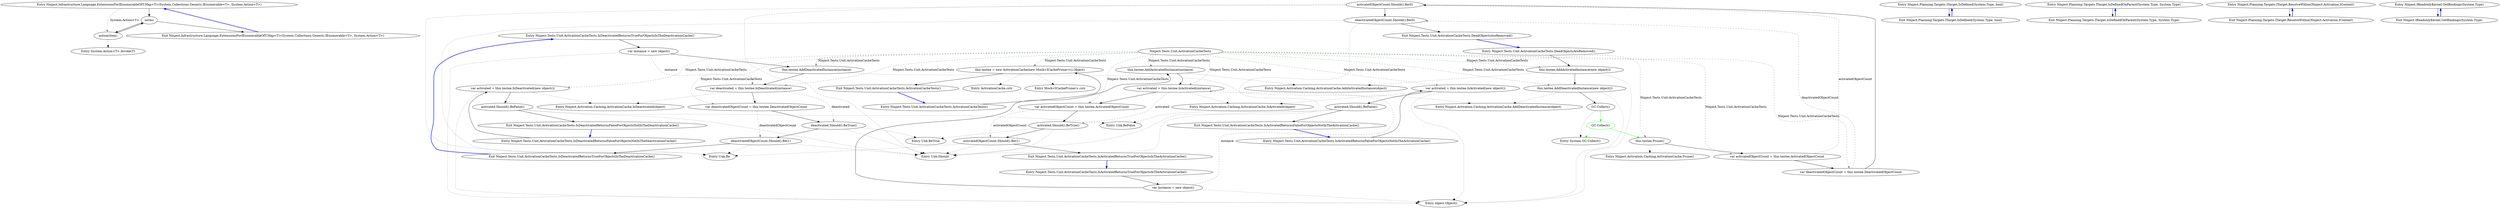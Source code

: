 digraph  {
n0 [label="Entry Ninject.Infrastructure.Language.ExtensionsForIEnumerableOfT.Map<T>(System.Collections.Generic.IEnumerable<T>, System.Action<T>)", span="19-19", cluster="Ninject.Infrastructure.Language.ExtensionsForIEnumerableOfT.Map<T>(System.Collections.Generic.IEnumerable<T>, System.Action<T>)"];
n1 [label=series, span="21-21", cluster="Ninject.Infrastructure.Language.ExtensionsForIEnumerableOfT.Map<T>(System.Collections.Generic.IEnumerable<T>, System.Action<T>)"];
n2 [label="action(item)", span="22-22", cluster="Ninject.Infrastructure.Language.ExtensionsForIEnumerableOfT.Map<T>(System.Collections.Generic.IEnumerable<T>, System.Action<T>)"];
n3 [label="Exit Ninject.Infrastructure.Language.ExtensionsForIEnumerableOfT.Map<T>(System.Collections.Generic.IEnumerable<T>, System.Action<T>)", span="19-19", cluster="Ninject.Infrastructure.Language.ExtensionsForIEnumerableOfT.Map<T>(System.Collections.Generic.IEnumerable<T>, System.Action<T>)"];
n4 [label="Entry System.Action<T>.Invoke(T)", span="0-0", cluster="System.Action<T>.Invoke(T)"];
m0_29 [label="Entry Ninject.Tests.Unit.ActivationCacheTests.IsDeactivatedReturnsTrueForObjectsInTheDeactivationCache()", span="48-48", cluster="Ninject.Tests.Unit.ActivationCacheTests.IsDeactivatedReturnsTrueForObjectsInTheDeactivationCache()", file="ActivationCacheTests.cs"];
m0_31 [label="this.testee.AddDeactivatedInstance(instance)", span="52-52", cluster="Ninject.Tests.Unit.ActivationCacheTests.IsDeactivatedReturnsTrueForObjectsInTheDeactivationCache()", file="ActivationCacheTests.cs"];
m0_32 [label="var deactivated = this.testee.IsDeactivated(instance)", span="53-53", cluster="Ninject.Tests.Unit.ActivationCacheTests.IsDeactivatedReturnsTrueForObjectsInTheDeactivationCache()", file="ActivationCacheTests.cs"];
m0_33 [label="var deactivatedObjectCount = this.testee.DeactivatedObjectCount", span="54-54", cluster="Ninject.Tests.Unit.ActivationCacheTests.IsDeactivatedReturnsTrueForObjectsInTheDeactivationCache()", file="ActivationCacheTests.cs"];
m0_30 [label="var instance = new object()", span="50-50", cluster="Ninject.Tests.Unit.ActivationCacheTests.IsDeactivatedReturnsTrueForObjectsInTheDeactivationCache()", file="ActivationCacheTests.cs"];
m0_34 [label="deactivated.Should().BeTrue()", span="56-56", cluster="Ninject.Tests.Unit.ActivationCacheTests.IsDeactivatedReturnsTrueForObjectsInTheDeactivationCache()", file="ActivationCacheTests.cs"];
m0_35 [label="deactivatedObjectCount.Should().Be(1)", span="57-57", cluster="Ninject.Tests.Unit.ActivationCacheTests.IsDeactivatedReturnsTrueForObjectsInTheDeactivationCache()", file="ActivationCacheTests.cs"];
m0_36 [label="Exit Ninject.Tests.Unit.ActivationCacheTests.IsDeactivatedReturnsTrueForObjectsInTheDeactivationCache()", span="48-48", cluster="Ninject.Tests.Unit.ActivationCacheTests.IsDeactivatedReturnsTrueForObjectsInTheDeactivationCache()", file="ActivationCacheTests.cs"];
m0_38 [label="Entry Ninject.Tests.Unit.ActivationCacheTests.DeadObjectsAreRemoved()", span="61-61", cluster="Ninject.Tests.Unit.ActivationCacheTests.DeadObjectsAreRemoved()", file="ActivationCacheTests.cs"];
m0_42 [label="GC.Collect()", span="66-66", cluster="Ninject.Tests.Unit.ActivationCacheTests.DeadObjectsAreRemoved()", color=green, community=0, file="ActivationCacheTests.cs"];
m0_41 [label="GC.Collect()", span="65-65", cluster="Ninject.Tests.Unit.ActivationCacheTests.DeadObjectsAreRemoved()", file="ActivationCacheTests.cs"];
m0_43 [label="this.testee.Prune()", span="67-67", cluster="Ninject.Tests.Unit.ActivationCacheTests.DeadObjectsAreRemoved()", file="ActivationCacheTests.cs"];
m0_40 [label="this.testee.AddDeactivatedInstance(new object())", span="64-64", cluster="Ninject.Tests.Unit.ActivationCacheTests.DeadObjectsAreRemoved()", file="ActivationCacheTests.cs"];
m0_44 [label="var activatedObjectCount = this.testee.ActivatedObjectCount", span="68-68", cluster="Ninject.Tests.Unit.ActivationCacheTests.DeadObjectsAreRemoved()", file="ActivationCacheTests.cs"];
m0_39 [label="this.testee.AddActivatedInstance(new object())", span="63-63", cluster="Ninject.Tests.Unit.ActivationCacheTests.DeadObjectsAreRemoved()", file="ActivationCacheTests.cs"];
m0_45 [label="var deactivatedObjectCount = this.testee.DeactivatedObjectCount", span="69-69", cluster="Ninject.Tests.Unit.ActivationCacheTests.DeadObjectsAreRemoved()", file="ActivationCacheTests.cs"];
m0_46 [label="activatedObjectCount.Should().Be(0)", span="71-71", cluster="Ninject.Tests.Unit.ActivationCacheTests.DeadObjectsAreRemoved()", file="ActivationCacheTests.cs"];
m0_47 [label="deactivatedObjectCount.Should().Be(0)", span="72-72", cluster="Ninject.Tests.Unit.ActivationCacheTests.DeadObjectsAreRemoved()", file="ActivationCacheTests.cs"];
m0_48 [label="Exit Ninject.Tests.Unit.ActivationCacheTests.DeadObjectsAreRemoved()", span="61-61", cluster="Ninject.Tests.Unit.ActivationCacheTests.DeadObjectsAreRemoved()", file="ActivationCacheTests.cs"];
m0_12 [label="Entry Unk.BeFalse", span="", cluster="Unk.BeFalse", file="ActivationCacheTests.cs"];
m0_23 [label="Entry Unk.Be", span="", cluster="Unk.Be", file="ActivationCacheTests.cs"];
m0_9 [label="Entry object.Object()", span="0-0", cluster="object.Object()", file="ActivationCacheTests.cs"];
m0_0 [label="Entry Ninject.Tests.Unit.ActivationCacheTests.ActivationCacheTests()", span="13-13", cluster="Ninject.Tests.Unit.ActivationCacheTests.ActivationCacheTests()", file="ActivationCacheTests.cs"];
m0_1 [label="this.testee = new ActivationCache(new Mock<ICachePruner>().Object)", span="15-15", cluster="Ninject.Tests.Unit.ActivationCacheTests.ActivationCacheTests()", file="ActivationCacheTests.cs"];
m0_2 [label="Exit Ninject.Tests.Unit.ActivationCacheTests.ActivationCacheTests()", span="13-13", cluster="Ninject.Tests.Unit.ActivationCacheTests.ActivationCacheTests()", file="ActivationCacheTests.cs"];
m0_50 [label="Entry Ninject.Activation.Caching.ActivationCache.Prune()", span="151-151", cluster="Ninject.Activation.Caching.ActivationCache.Prune()", file="ActivationCacheTests.cs"];
m0_24 [label="Entry Ninject.Tests.Unit.ActivationCacheTests.IsDeactivatedReturnsFalseForObjectsNotInTheDeactivationCache()", span="40-40", cluster="Ninject.Tests.Unit.ActivationCacheTests.IsDeactivatedReturnsFalseForObjectsNotInTheDeactivationCache()", file="ActivationCacheTests.cs"];
m0_25 [label="var activated = this.testee.IsDeactivated(new object())", span="42-42", cluster="Ninject.Tests.Unit.ActivationCacheTests.IsDeactivatedReturnsFalseForObjectsNotInTheDeactivationCache()", file="ActivationCacheTests.cs"];
m0_26 [label="activated.Should().BeFalse()", span="44-44", cluster="Ninject.Tests.Unit.ActivationCacheTests.IsDeactivatedReturnsFalseForObjectsNotInTheDeactivationCache()", file="ActivationCacheTests.cs"];
m0_27 [label="Exit Ninject.Tests.Unit.ActivationCacheTests.IsDeactivatedReturnsFalseForObjectsNotInTheDeactivationCache()", span="40-40", cluster="Ninject.Tests.Unit.ActivationCacheTests.IsDeactivatedReturnsFalseForObjectsNotInTheDeactivationCache()", file="ActivationCacheTests.cs"];
m0_3 [label="Entry ActivationCache.cstr", span="", cluster="ActivationCache.cstr", file="ActivationCacheTests.cs"];
m0_37 [label="Entry Ninject.Activation.Caching.ActivationCache.AddDeactivatedInstance(object)", span="104-104", cluster="Ninject.Activation.Caching.ActivationCache.AddDeactivatedInstance(object)", file="ActivationCacheTests.cs"];
m0_13 [label="Entry Ninject.Tests.Unit.ActivationCacheTests.IsActivatedReturnsTrueForObjectsInTheActivationCache()", span="27-27", cluster="Ninject.Tests.Unit.ActivationCacheTests.IsActivatedReturnsTrueForObjectsInTheActivationCache()", file="ActivationCacheTests.cs"];
m0_15 [label="this.testee.AddActivatedInstance(instance)", span="31-31", cluster="Ninject.Tests.Unit.ActivationCacheTests.IsActivatedReturnsTrueForObjectsInTheActivationCache()", file="ActivationCacheTests.cs"];
m0_16 [label="var activated = this.testee.IsActivated(instance)", span="32-32", cluster="Ninject.Tests.Unit.ActivationCacheTests.IsActivatedReturnsTrueForObjectsInTheActivationCache()", file="ActivationCacheTests.cs"];
m0_17 [label="var activatedObjectCount = this.testee.ActivatedObjectCount", span="33-33", cluster="Ninject.Tests.Unit.ActivationCacheTests.IsActivatedReturnsTrueForObjectsInTheActivationCache()", file="ActivationCacheTests.cs"];
m0_14 [label="var instance = new object()", span="29-29", cluster="Ninject.Tests.Unit.ActivationCacheTests.IsActivatedReturnsTrueForObjectsInTheActivationCache()", file="ActivationCacheTests.cs"];
m0_18 [label="activated.Should().BeTrue()", span="35-35", cluster="Ninject.Tests.Unit.ActivationCacheTests.IsActivatedReturnsTrueForObjectsInTheActivationCache()", file="ActivationCacheTests.cs"];
m0_19 [label="activatedObjectCount.Should().Be(1)", span="36-36", cluster="Ninject.Tests.Unit.ActivationCacheTests.IsActivatedReturnsTrueForObjectsInTheActivationCache()", file="ActivationCacheTests.cs"];
m0_20 [label="Exit Ninject.Tests.Unit.ActivationCacheTests.IsActivatedReturnsTrueForObjectsInTheActivationCache()", span="27-27", cluster="Ninject.Tests.Unit.ActivationCacheTests.IsActivatedReturnsTrueForObjectsInTheActivationCache()", file="ActivationCacheTests.cs"];
m0_5 [label="Entry Ninject.Tests.Unit.ActivationCacheTests.IsActivatedReturnsFalseForObjectsNotInTheActivationCache()", span="19-19", cluster="Ninject.Tests.Unit.ActivationCacheTests.IsActivatedReturnsFalseForObjectsNotInTheActivationCache()", file="ActivationCacheTests.cs"];
m0_6 [label="var activated = this.testee.IsActivated(new object())", span="21-21", cluster="Ninject.Tests.Unit.ActivationCacheTests.IsActivatedReturnsFalseForObjectsNotInTheActivationCache()", file="ActivationCacheTests.cs"];
m0_7 [label="activated.Should().BeFalse()", span="23-23", cluster="Ninject.Tests.Unit.ActivationCacheTests.IsActivatedReturnsFalseForObjectsNotInTheActivationCache()", file="ActivationCacheTests.cs"];
m0_8 [label="Exit Ninject.Tests.Unit.ActivationCacheTests.IsActivatedReturnsFalseForObjectsNotInTheActivationCache()", span="19-19", cluster="Ninject.Tests.Unit.ActivationCacheTests.IsActivatedReturnsFalseForObjectsNotInTheActivationCache()", file="ActivationCacheTests.cs"];
m0_11 [label="Entry Unk.Should", span="", cluster="Unk.Should", file="ActivationCacheTests.cs"];
m0_22 [label="Entry Unk.BeTrue", span="", cluster="Unk.BeTrue", file="ActivationCacheTests.cs"];
m0_28 [label="Entry Ninject.Activation.Caching.ActivationCache.IsDeactivated(object)", span="139-139", cluster="Ninject.Activation.Caching.ActivationCache.IsDeactivated(object)", file="ActivationCacheTests.cs"];
m0_4 [label="Entry Mock<ICachePruner>.cstr", span="", cluster="Mock<ICachePruner>.cstr", file="ActivationCacheTests.cs"];
m0_10 [label="Entry Ninject.Activation.Caching.ActivationCache.IsActivated(object)", span="123-123", cluster="Ninject.Activation.Caching.ActivationCache.IsActivated(object)", file="ActivationCacheTests.cs"];
m0_49 [label="Entry System.GC.Collect()", span="0-0", cluster="System.GC.Collect()", file="ActivationCacheTests.cs"];
m0_21 [label="Entry Ninject.Activation.Caching.ActivationCache.AddActivatedInstance(object)", span="88-88", cluster="Ninject.Activation.Caching.ActivationCache.AddActivatedInstance(object)", file="ActivationCacheTests.cs"];
m0_51 [label="Ninject.Tests.Unit.ActivationCacheTests", span="", file="ActivationCacheTests.cs"];
m2_2 [label="Entry Ninject.Planning.Targets.ITarget.IsDefined(System.Type, bool)", span="72-72", cluster="Ninject.Planning.Targets.ITarget.IsDefined(System.Type, bool)", file="ExtensionsForMemberInfo.cs"];
m2_3 [label="Exit Ninject.Planning.Targets.ITarget.IsDefined(System.Type, bool)", span="72-72", cluster="Ninject.Planning.Targets.ITarget.IsDefined(System.Type, bool)", file="ExtensionsForMemberInfo.cs"];
m2_4 [label="Entry Ninject.Planning.Targets.ITarget.IsDefinedOnParent(System.Type, System.Type)", span="80-80", cluster="Ninject.Planning.Targets.ITarget.IsDefinedOnParent(System.Type, System.Type)", file="ExtensionsForMemberInfo.cs"];
m2_5 [label="Exit Ninject.Planning.Targets.ITarget.IsDefinedOnParent(System.Type, System.Type)", span="80-80", cluster="Ninject.Planning.Targets.ITarget.IsDefinedOnParent(System.Type, System.Type)", file="ExtensionsForMemberInfo.cs"];
m2_0 [label="Entry Ninject.Planning.Targets.ITarget.ResolveWithin(Ninject.Activation.IContext)", span="64-64", cluster="Ninject.Planning.Targets.ITarget.ResolveWithin(Ninject.Activation.IContext)", file="ExtensionsForMemberInfo.cs"];
m2_1 [label="Exit Ninject.Planning.Targets.ITarget.ResolveWithin(Ninject.Activation.IContext)", span="64-64", cluster="Ninject.Planning.Targets.ITarget.ResolveWithin(Ninject.Activation.IContext)", file="ExtensionsForMemberInfo.cs"];
m3_0 [label="Entry Ninject.IReadonlyKernel.GetBindings(System.Type)", span="19-19", cluster="Ninject.IReadonlyKernel.GetBindings(System.Type)", file="GarbageCollectionCachePruner.cs"];
m3_1 [label="Exit Ninject.IReadonlyKernel.GetBindings(System.Type)", span="19-19", cluster="Ninject.IReadonlyKernel.GetBindings(System.Type)", file="GarbageCollectionCachePruner.cs"];
n0 -> n1  [key=0, style=solid];
n0 -> n2  [key=1, style=dashed, color=darkseagreen4, label="System.Action<T>"];
n1 -> n2  [key=0, style=solid];
n1 -> n3  [key=0, style=solid];
n2 -> n1  [key=0, style=solid];
n2 -> n4  [key=2, style=dotted];
n3 -> n0  [key=0, style=bold, color=blue];
m0_29 -> m0_30  [key=0, style=solid];
m0_31 -> m0_37  [key=2, style=dotted];
m0_31 -> m0_32  [key=0, style=solid];
m0_32 -> m0_33  [key=0, style=solid];
m0_32 -> m0_28  [key=2, style=dotted];
m0_32 -> m0_34  [key=1, style=dashed, color=darkseagreen4, label=deactivated];
m0_33 -> m0_34  [key=0, style=solid];
m0_33 -> m0_35  [key=1, style=dashed, color=darkseagreen4, label=deactivatedObjectCount];
m0_30 -> m0_9  [key=2, style=dotted];
m0_30 -> m0_31  [key=0, style=solid];
m0_30 -> m0_32  [key=1, style=dashed, color=darkseagreen4, label=instance];
m0_34 -> m0_35  [key=0, style=solid];
m0_34 -> m0_11  [key=2, style=dotted];
m0_34 -> m0_22  [key=2, style=dotted];
m0_35 -> m0_36  [key=0, style=solid];
m0_35 -> m0_11  [key=2, style=dotted];
m0_35 -> m0_23  [key=2, style=dotted];
m0_36 -> m0_29  [key=0, style=bold, color=blue];
m0_38 -> m0_39  [key=0, style=solid];
m0_42 -> m0_43  [key=0, style=solid, color=green];
m0_42 -> m0_49  [key=2, style=dotted, color=green];
m0_41 -> m0_42  [key=0, style=solid, color=green];
m0_41 -> m0_49  [key=2, style=dotted];
m0_43 -> m0_44  [key=0, style=solid];
m0_43 -> m0_50  [key=2, style=dotted];
m0_40 -> m0_41  [key=0, style=solid];
m0_40 -> m0_9  [key=2, style=dotted];
m0_40 -> m0_37  [key=2, style=dotted];
m0_44 -> m0_45  [key=0, style=solid];
m0_44 -> m0_46  [key=1, style=dashed, color=darkseagreen4, label=activatedObjectCount];
m0_39 -> m0_40  [key=0, style=solid];
m0_39 -> m0_9  [key=2, style=dotted];
m0_39 -> m0_21  [key=2, style=dotted];
m0_45 -> m0_46  [key=0, style=solid];
m0_45 -> m0_47  [key=1, style=dashed, color=darkseagreen4, label=deactivatedObjectCount];
m0_46 -> m0_47  [key=0, style=solid];
m0_46 -> m0_11  [key=2, style=dotted];
m0_46 -> m0_23  [key=2, style=dotted];
m0_47 -> m0_48  [key=0, style=solid];
m0_47 -> m0_11  [key=2, style=dotted];
m0_47 -> m0_23  [key=2, style=dotted];
m0_48 -> m0_38  [key=0, style=bold, color=blue];
m0_0 -> m0_1  [key=0, style=solid];
m0_1 -> m0_2  [key=0, style=solid];
m0_1 -> m0_3  [key=2, style=dotted];
m0_1 -> m0_4  [key=2, style=dotted];
m0_2 -> m0_0  [key=0, style=bold, color=blue];
m0_24 -> m0_25  [key=0, style=solid];
m0_25 -> m0_9  [key=2, style=dotted];
m0_25 -> m0_26  [key=0, style=solid];
m0_25 -> m0_28  [key=2, style=dotted];
m0_26 -> m0_27  [key=0, style=solid];
m0_26 -> m0_11  [key=2, style=dotted];
m0_26 -> m0_12  [key=2, style=dotted];
m0_27 -> m0_24  [key=0, style=bold, color=blue];
m0_13 -> m0_14  [key=0, style=solid];
m0_15 -> m0_16  [key=0, style=solid];
m0_15 -> m0_21  [key=2, style=dotted];
m0_16 -> m0_17  [key=0, style=solid];
m0_16 -> m0_10  [key=2, style=dotted];
m0_16 -> m0_18  [key=1, style=dashed, color=darkseagreen4, label=activated];
m0_17 -> m0_18  [key=0, style=solid];
m0_17 -> m0_19  [key=1, style=dashed, color=darkseagreen4, label=activatedObjectCount];
m0_14 -> m0_9  [key=2, style=dotted];
m0_14 -> m0_15  [key=0, style=solid];
m0_14 -> m0_16  [key=1, style=dashed, color=darkseagreen4, label=instance];
m0_18 -> m0_19  [key=0, style=solid];
m0_18 -> m0_11  [key=2, style=dotted];
m0_18 -> m0_22  [key=2, style=dotted];
m0_19 -> m0_20  [key=0, style=solid];
m0_19 -> m0_11  [key=2, style=dotted];
m0_19 -> m0_23  [key=2, style=dotted];
m0_20 -> m0_13  [key=0, style=bold, color=blue];
m0_5 -> m0_6  [key=0, style=solid];
m0_6 -> m0_9  [key=2, style=dotted];
m0_6 -> m0_7  [key=0, style=solid];
m0_6 -> m0_10  [key=2, style=dotted];
m0_7 -> m0_8  [key=0, style=solid];
m0_7 -> m0_11  [key=2, style=dotted];
m0_7 -> m0_12  [key=2, style=dotted];
m0_8 -> m0_5  [key=0, style=bold, color=blue];
m0_51 -> m0_43  [key=1, style=dashed, color=darkseagreen4, label="Ninject.Tests.Unit.ActivationCacheTests"];
m0_51 -> m0_40  [key=1, style=dashed, color=darkseagreen4, label="Ninject.Tests.Unit.ActivationCacheTests"];
m0_51 -> m0_1  [key=1, style=dashed, color=darkseagreen4, label="Ninject.Tests.Unit.ActivationCacheTests"];
m0_51 -> m0_6  [key=1, style=dashed, color=darkseagreen4, label="Ninject.Tests.Unit.ActivationCacheTests"];
m0_51 -> m0_15  [key=1, style=dashed, color=darkseagreen4, label="Ninject.Tests.Unit.ActivationCacheTests"];
m0_51 -> m0_16  [key=1, style=dashed, color=darkseagreen4, label="Ninject.Tests.Unit.ActivationCacheTests"];
m0_51 -> m0_17  [key=1, style=dashed, color=darkseagreen4, label="Ninject.Tests.Unit.ActivationCacheTests"];
m0_51 -> m0_25  [key=1, style=dashed, color=darkseagreen4, label="Ninject.Tests.Unit.ActivationCacheTests"];
m0_51 -> m0_31  [key=1, style=dashed, color=darkseagreen4, label="Ninject.Tests.Unit.ActivationCacheTests"];
m0_51 -> m0_32  [key=1, style=dashed, color=darkseagreen4, label="Ninject.Tests.Unit.ActivationCacheTests"];
m0_51 -> m0_33  [key=1, style=dashed, color=darkseagreen4, label="Ninject.Tests.Unit.ActivationCacheTests"];
m0_51 -> m0_39  [key=1, style=dashed, color=darkseagreen4, label="Ninject.Tests.Unit.ActivationCacheTests"];
m0_51 -> m0_44  [key=1, style=dashed, color=darkseagreen4, label="Ninject.Tests.Unit.ActivationCacheTests"];
m0_51 -> m0_45  [key=1, style=dashed, color=darkseagreen4, label="Ninject.Tests.Unit.ActivationCacheTests"];
m2_2 -> m2_3  [key=0, style=solid];
m2_3 -> m2_2  [key=0, style=bold, color=blue];
m2_4 -> m2_5  [key=0, style=solid];
m2_5 -> m2_4  [key=0, style=bold, color=blue];
m2_0 -> m2_1  [key=0, style=solid];
m2_1 -> m2_0  [key=0, style=bold, color=blue];
m3_0 -> m3_1  [key=0, style=solid];
m3_1 -> m3_0  [key=0, style=bold, color=blue];
}
